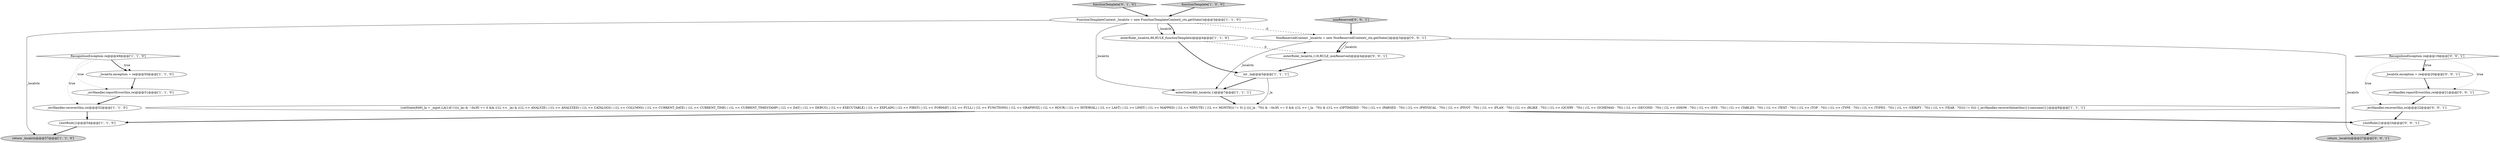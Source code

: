 digraph {
6 [style = filled, label = "enterRule(_localctx,86,RULE_functionTemplate)@@@4@@@['1', '1', '0']", fillcolor = white, shape = ellipse image = "AAA0AAABBB1BBB"];
12 [style = filled, label = "functionTemplate['0', '1', '0']", fillcolor = lightgray, shape = diamond image = "AAA0AAABBB2BBB"];
5 [style = filled, label = "FunctionTemplateContext _localctx = new FunctionTemplateContext(_ctx,getState())@@@3@@@['1', '1', '0']", fillcolor = white, shape = ellipse image = "AAA0AAABBB1BBB"];
1 [style = filled, label = "int _la@@@5@@@['1', '1', '1']", fillcolor = white, shape = ellipse image = "AAA0AAABBB1BBB"];
19 [style = filled, label = "RecognitionException re@@@19@@@['0', '0', '1']", fillcolor = white, shape = diamond image = "AAA0AAABBB3BBB"];
20 [style = filled, label = "enterRule(_localctx,118,RULE_nonReserved)@@@4@@@['0', '0', '1']", fillcolor = white, shape = ellipse image = "AAA0AAABBB3BBB"];
2 [style = filled, label = "_errHandler.reportError(this,re)@@@51@@@['1', '1', '0']", fillcolor = white, shape = ellipse image = "AAA0AAABBB1BBB"];
15 [style = filled, label = "nonReserved['0', '0', '1']", fillcolor = lightgray, shape = diamond image = "AAA0AAABBB3BBB"];
16 [style = filled, label = "_localctx.exception = re@@@20@@@['0', '0', '1']", fillcolor = white, shape = ellipse image = "AAA0AAABBB3BBB"];
7 [style = filled, label = "{setState(849)_la = _input.LA(1)if (!((((_la) & ~0x3f) == 0 && ((1L << _la) & ((1L << ANALYZE) | (1L << ANALYZED) | (1L << CATALOGS) | (1L << COLUMNS) | (1L << CURRENT_DATE) | (1L << CURRENT_TIME) | (1L << CURRENT_TIMESTAMP) | (1L << DAY) | (1L << DEBUG) | (1L << EXECUTABLE) | (1L << EXPLAIN) | (1L << FIRST) | (1L << FORMAT) | (1L << FULL) | (1L << FUNCTIONS) | (1L << GRAPHVIZ) | (1L << HOUR) | (1L << INTERVAL) | (1L << LAST) | (1L << LIMIT) | (1L << MAPPED) | (1L << MINUTE) | (1L << MONTH))) != 0) || ((((_la - 70)) & ~0x3f) == 0 && ((1L << (_la - 70)) & ((1L << (OPTIMIZED - 70)) | (1L << (PARSED - 70)) | (1L << (PHYSICAL - 70)) | (1L << (PIVOT - 70)) | (1L << (PLAN - 70)) | (1L << (RLIKE - 70)) | (1L << (QUERY - 70)) | (1L << (SCHEMAS - 70)) | (1L << (SECOND - 70)) | (1L << (SHOW - 70)) | (1L << (SYS - 70)) | (1L << (TABLES - 70)) | (1L << (TEXT - 70)) | (1L << (TOP - 70)) | (1L << (TYPE - 70)) | (1L << (TYPES - 70)) | (1L << (VERIFY - 70)) | (1L << (YEAR - 70)))) != 0))) {_errHandler.recoverInline(this)}{consume()}}@@@8@@@['1', '1', '1']", fillcolor = white, shape = ellipse image = "AAA0AAABBB1BBB"];
9 [style = filled, label = "enterOuterAlt(_localctx,1)@@@7@@@['1', '1', '1']", fillcolor = white, shape = ellipse image = "AAA0AAABBB1BBB"];
13 [style = filled, label = "NonReservedContext _localctx = new NonReservedContext(_ctx,getState())@@@3@@@['0', '0', '1']", fillcolor = white, shape = ellipse image = "AAA0AAABBB3BBB"];
11 [style = filled, label = "{exitRule()}@@@54@@@['1', '1', '0']", fillcolor = white, shape = ellipse image = "AAA0AAABBB1BBB"];
18 [style = filled, label = "_errHandler.recover(this,re)@@@22@@@['0', '0', '1']", fillcolor = white, shape = ellipse image = "AAA0AAABBB3BBB"];
8 [style = filled, label = "return _localctx@@@57@@@['1', '1', '0']", fillcolor = lightgray, shape = ellipse image = "AAA0AAABBB1BBB"];
17 [style = filled, label = "{exitRule()}@@@24@@@['0', '0', '1']", fillcolor = white, shape = ellipse image = "AAA0AAABBB3BBB"];
14 [style = filled, label = "_errHandler.reportError(this,re)@@@21@@@['0', '0', '1']", fillcolor = white, shape = ellipse image = "AAA0AAABBB3BBB"];
4 [style = filled, label = "_localctx.exception = re@@@50@@@['1', '1', '0']", fillcolor = white, shape = ellipse image = "AAA0AAABBB1BBB"];
0 [style = filled, label = "_errHandler.recover(this,re)@@@52@@@['1', '1', '0']", fillcolor = white, shape = ellipse image = "AAA0AAABBB1BBB"];
3 [style = filled, label = "functionTemplate['1', '0', '0']", fillcolor = lightgray, shape = diamond image = "AAA0AAABBB1BBB"];
10 [style = filled, label = "RecognitionException re@@@49@@@['1', '1', '0']", fillcolor = white, shape = diamond image = "AAA0AAABBB1BBB"];
21 [style = filled, label = "return _localctx@@@27@@@['0', '0', '1']", fillcolor = lightgray, shape = ellipse image = "AAA0AAABBB3BBB"];
13->9 [style = solid, label="_localctx"];
10->2 [style = dotted, label="true"];
5->13 [style = dashed, label="0"];
1->9 [style = bold, label=""];
6->20 [style = dashed, label="0"];
14->18 [style = bold, label=""];
17->21 [style = bold, label=""];
5->9 [style = solid, label="_localctx"];
19->14 [style = dotted, label="true"];
13->21 [style = solid, label="_localctx"];
10->0 [style = dotted, label="true"];
7->11 [style = bold, label=""];
13->20 [style = solid, label="_localctx"];
0->11 [style = bold, label=""];
3->5 [style = bold, label=""];
20->1 [style = bold, label=""];
1->7 [style = solid, label="_la"];
4->2 [style = bold, label=""];
19->16 [style = bold, label=""];
19->16 [style = dotted, label="true"];
12->5 [style = bold, label=""];
10->4 [style = dotted, label="true"];
10->4 [style = bold, label=""];
11->8 [style = bold, label=""];
16->14 [style = bold, label=""];
5->6 [style = solid, label="_localctx"];
15->13 [style = bold, label=""];
7->17 [style = bold, label=""];
18->17 [style = bold, label=""];
2->0 [style = bold, label=""];
13->20 [style = bold, label=""];
6->1 [style = bold, label=""];
5->8 [style = solid, label="_localctx"];
5->6 [style = bold, label=""];
19->18 [style = dotted, label="true"];
9->7 [style = bold, label=""];
}
